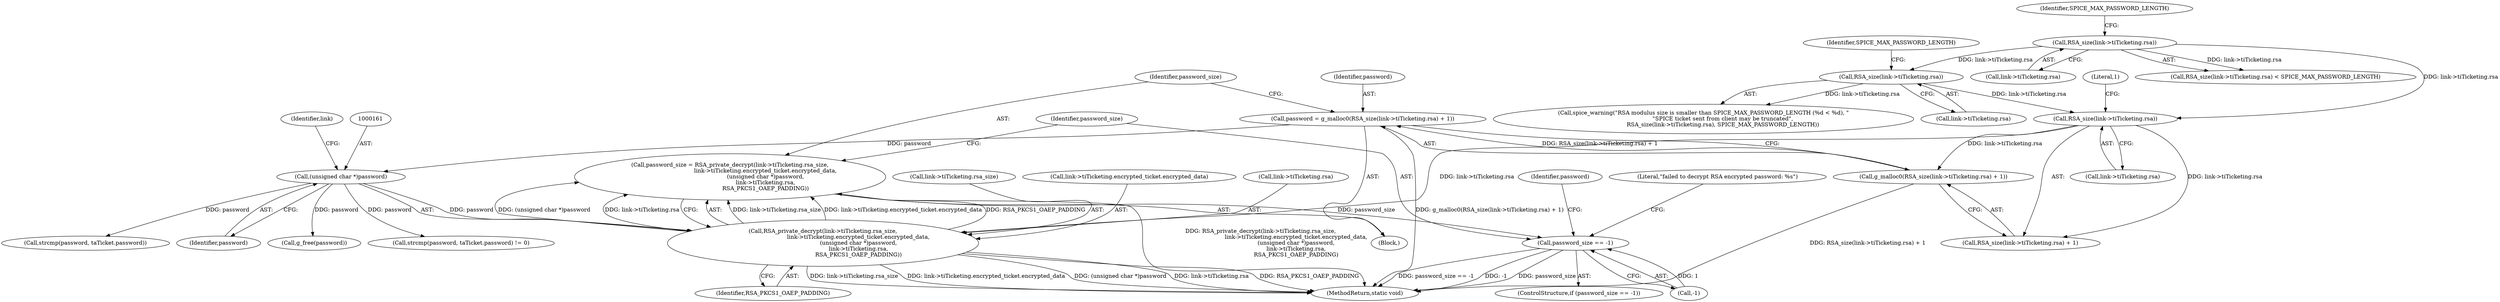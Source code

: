 digraph "0_spice_8af619009660b24e0b41ad26b30289eea288fcc2@API" {
"1000145" [label="(Call,password_size = RSA_private_decrypt(link->tiTicketing.rsa_size,\n                                        link->tiTicketing.encrypted_ticket.encrypted_data,\n                                        (unsigned char *)password,\n                                        link->tiTicketing.rsa,\n                                        RSA_PKCS1_OAEP_PADDING))"];
"1000147" [label="(Call,RSA_private_decrypt(link->tiTicketing.rsa_size,\n                                        link->tiTicketing.encrypted_ticket.encrypted_data,\n                                        (unsigned char *)password,\n                                        link->tiTicketing.rsa,\n                                        RSA_PKCS1_OAEP_PADDING))"];
"1000160" [label="(Call,(unsigned char *)password)"];
"1000134" [label="(Call,password = g_malloc0(RSA_size(link->tiTicketing.rsa) + 1))"];
"1000136" [label="(Call,g_malloc0(RSA_size(link->tiTicketing.rsa) + 1))"];
"1000138" [label="(Call,RSA_size(link->tiTicketing.rsa))"];
"1000117" [label="(Call,RSA_size(link->tiTicketing.rsa))"];
"1000127" [label="(Call,RSA_size(link->tiTicketing.rsa))"];
"1000170" [label="(Call,password_size == -1)"];
"1000139" [label="(Call,link->tiTicketing.rsa)"];
"1000128" [label="(Call,link->tiTicketing.rsa)"];
"1000246" [label="(MethodReturn,static void)"];
"1000137" [label="(Call,RSA_size(link->tiTicketing.rsa) + 1)"];
"1000117" [label="(Call,RSA_size(link->tiTicketing.rsa))"];
"1000171" [label="(Identifier,password_size)"];
"1000165" [label="(Identifier,link)"];
"1000118" [label="(Call,link->tiTicketing.rsa)"];
"1000136" [label="(Call,g_malloc0(RSA_size(link->tiTicketing.rsa) + 1))"];
"1000148" [label="(Call,link->tiTicketing.rsa_size)"];
"1000160" [label="(Call,(unsigned char *)password)"];
"1000216" [label="(Call,strcmp(password, taTicket.password) != 0)"];
"1000147" [label="(Call,RSA_private_decrypt(link->tiTicketing.rsa_size,\n                                        link->tiTicketing.encrypted_ticket.encrypted_data,\n                                        (unsigned char *)password,\n                                        link->tiTicketing.rsa,\n                                        RSA_PKCS1_OAEP_PADDING))"];
"1000138" [label="(Call,RSA_size(link->tiTicketing.rsa))"];
"1000135" [label="(Identifier,password)"];
"1000169" [label="(ControlStructure,if (password_size == -1))"];
"1000146" [label="(Identifier,password_size)"];
"1000183" [label="(Identifier,password)"];
"1000153" [label="(Call,link->tiTicketing.encrypted_ticket.encrypted_data)"];
"1000217" [label="(Call,strcmp(password, taTicket.password))"];
"1000133" [label="(Identifier,SPICE_MAX_PASSWORD_LENGTH)"];
"1000125" [label="(Call,spice_warning(\"RSA modulus size is smaller than SPICE_MAX_PASSWORD_LENGTH (%d < %d), \"\n                      \"SPICE ticket sent from client may be truncated\",\n                      RSA_size(link->tiTicketing.rsa), SPICE_MAX_PASSWORD_LENGTH))"];
"1000162" [label="(Identifier,password)"];
"1000127" [label="(Call,RSA_size(link->tiTicketing.rsa))"];
"1000168" [label="(Identifier,RSA_PKCS1_OAEP_PADDING)"];
"1000163" [label="(Call,link->tiTicketing.rsa)"];
"1000102" [label="(Block,)"];
"1000244" [label="(Call,g_free(password))"];
"1000116" [label="(Call,RSA_size(link->tiTicketing.rsa) < SPICE_MAX_PASSWORD_LENGTH)"];
"1000176" [label="(Literal,\"failed to decrypt RSA encrypted password: %s\")"];
"1000134" [label="(Call,password = g_malloc0(RSA_size(link->tiTicketing.rsa) + 1))"];
"1000170" [label="(Call,password_size == -1)"];
"1000145" [label="(Call,password_size = RSA_private_decrypt(link->tiTicketing.rsa_size,\n                                        link->tiTicketing.encrypted_ticket.encrypted_data,\n                                        (unsigned char *)password,\n                                        link->tiTicketing.rsa,\n                                        RSA_PKCS1_OAEP_PADDING))"];
"1000172" [label="(Call,-1)"];
"1000123" [label="(Identifier,SPICE_MAX_PASSWORD_LENGTH)"];
"1000144" [label="(Literal,1)"];
"1000145" -> "1000102"  [label="AST: "];
"1000145" -> "1000147"  [label="CFG: "];
"1000146" -> "1000145"  [label="AST: "];
"1000147" -> "1000145"  [label="AST: "];
"1000171" -> "1000145"  [label="CFG: "];
"1000145" -> "1000246"  [label="DDG: RSA_private_decrypt(link->tiTicketing.rsa_size,\n                                        link->tiTicketing.encrypted_ticket.encrypted_data,\n                                        (unsigned char *)password,\n                                        link->tiTicketing.rsa,\n                                        RSA_PKCS1_OAEP_PADDING)"];
"1000147" -> "1000145"  [label="DDG: link->tiTicketing.rsa_size"];
"1000147" -> "1000145"  [label="DDG: link->tiTicketing.encrypted_ticket.encrypted_data"];
"1000147" -> "1000145"  [label="DDG: RSA_PKCS1_OAEP_PADDING"];
"1000147" -> "1000145"  [label="DDG: (unsigned char *)password"];
"1000147" -> "1000145"  [label="DDG: link->tiTicketing.rsa"];
"1000145" -> "1000170"  [label="DDG: password_size"];
"1000147" -> "1000168"  [label="CFG: "];
"1000148" -> "1000147"  [label="AST: "];
"1000153" -> "1000147"  [label="AST: "];
"1000160" -> "1000147"  [label="AST: "];
"1000163" -> "1000147"  [label="AST: "];
"1000168" -> "1000147"  [label="AST: "];
"1000147" -> "1000246"  [label="DDG: RSA_PKCS1_OAEP_PADDING"];
"1000147" -> "1000246"  [label="DDG: link->tiTicketing.rsa_size"];
"1000147" -> "1000246"  [label="DDG: link->tiTicketing.encrypted_ticket.encrypted_data"];
"1000147" -> "1000246"  [label="DDG: (unsigned char *)password"];
"1000147" -> "1000246"  [label="DDG: link->tiTicketing.rsa"];
"1000160" -> "1000147"  [label="DDG: password"];
"1000138" -> "1000147"  [label="DDG: link->tiTicketing.rsa"];
"1000160" -> "1000162"  [label="CFG: "];
"1000161" -> "1000160"  [label="AST: "];
"1000162" -> "1000160"  [label="AST: "];
"1000165" -> "1000160"  [label="CFG: "];
"1000134" -> "1000160"  [label="DDG: password"];
"1000160" -> "1000216"  [label="DDG: password"];
"1000160" -> "1000217"  [label="DDG: password"];
"1000160" -> "1000244"  [label="DDG: password"];
"1000134" -> "1000102"  [label="AST: "];
"1000134" -> "1000136"  [label="CFG: "];
"1000135" -> "1000134"  [label="AST: "];
"1000136" -> "1000134"  [label="AST: "];
"1000146" -> "1000134"  [label="CFG: "];
"1000134" -> "1000246"  [label="DDG: g_malloc0(RSA_size(link->tiTicketing.rsa) + 1)"];
"1000136" -> "1000134"  [label="DDG: RSA_size(link->tiTicketing.rsa) + 1"];
"1000136" -> "1000137"  [label="CFG: "];
"1000137" -> "1000136"  [label="AST: "];
"1000136" -> "1000246"  [label="DDG: RSA_size(link->tiTicketing.rsa) + 1"];
"1000138" -> "1000136"  [label="DDG: link->tiTicketing.rsa"];
"1000138" -> "1000137"  [label="AST: "];
"1000138" -> "1000139"  [label="CFG: "];
"1000139" -> "1000138"  [label="AST: "];
"1000144" -> "1000138"  [label="CFG: "];
"1000138" -> "1000137"  [label="DDG: link->tiTicketing.rsa"];
"1000117" -> "1000138"  [label="DDG: link->tiTicketing.rsa"];
"1000127" -> "1000138"  [label="DDG: link->tiTicketing.rsa"];
"1000117" -> "1000116"  [label="AST: "];
"1000117" -> "1000118"  [label="CFG: "];
"1000118" -> "1000117"  [label="AST: "];
"1000123" -> "1000117"  [label="CFG: "];
"1000117" -> "1000116"  [label="DDG: link->tiTicketing.rsa"];
"1000117" -> "1000127"  [label="DDG: link->tiTicketing.rsa"];
"1000127" -> "1000125"  [label="AST: "];
"1000127" -> "1000128"  [label="CFG: "];
"1000128" -> "1000127"  [label="AST: "];
"1000133" -> "1000127"  [label="CFG: "];
"1000127" -> "1000125"  [label="DDG: link->tiTicketing.rsa"];
"1000170" -> "1000169"  [label="AST: "];
"1000170" -> "1000172"  [label="CFG: "];
"1000171" -> "1000170"  [label="AST: "];
"1000172" -> "1000170"  [label="AST: "];
"1000176" -> "1000170"  [label="CFG: "];
"1000183" -> "1000170"  [label="CFG: "];
"1000170" -> "1000246"  [label="DDG: -1"];
"1000170" -> "1000246"  [label="DDG: password_size"];
"1000170" -> "1000246"  [label="DDG: password_size == -1"];
"1000172" -> "1000170"  [label="DDG: 1"];
}
